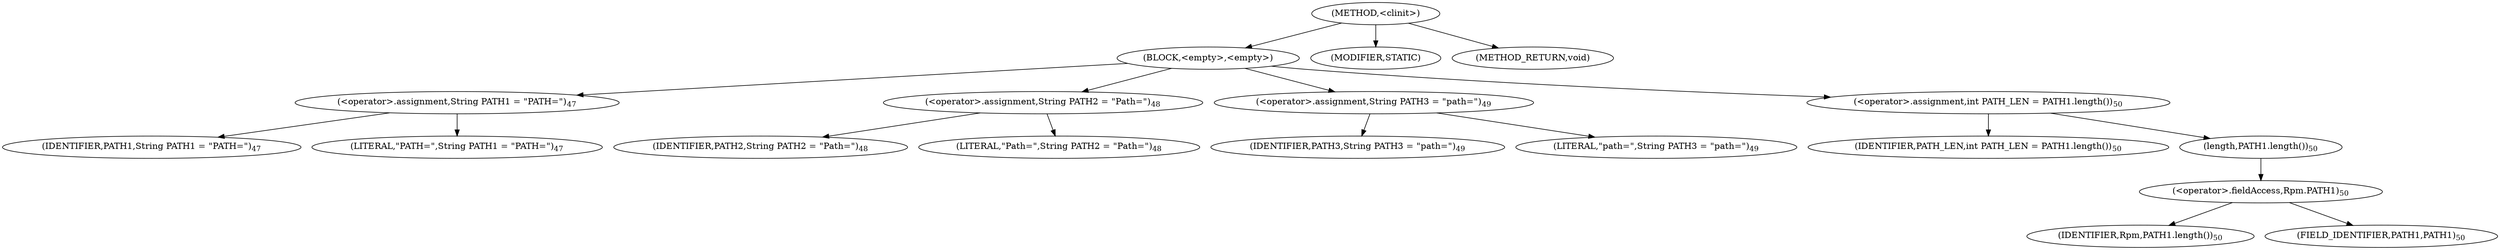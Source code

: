 digraph "&lt;clinit&gt;" {  
"783" [label = <(METHOD,&lt;clinit&gt;)> ]
"784" [label = <(BLOCK,&lt;empty&gt;,&lt;empty&gt;)> ]
"785" [label = <(&lt;operator&gt;.assignment,String PATH1 = &quot;PATH=&quot;)<SUB>47</SUB>> ]
"786" [label = <(IDENTIFIER,PATH1,String PATH1 = &quot;PATH=&quot;)<SUB>47</SUB>> ]
"787" [label = <(LITERAL,&quot;PATH=&quot;,String PATH1 = &quot;PATH=&quot;)<SUB>47</SUB>> ]
"788" [label = <(&lt;operator&gt;.assignment,String PATH2 = &quot;Path=&quot;)<SUB>48</SUB>> ]
"789" [label = <(IDENTIFIER,PATH2,String PATH2 = &quot;Path=&quot;)<SUB>48</SUB>> ]
"790" [label = <(LITERAL,&quot;Path=&quot;,String PATH2 = &quot;Path=&quot;)<SUB>48</SUB>> ]
"791" [label = <(&lt;operator&gt;.assignment,String PATH3 = &quot;path=&quot;)<SUB>49</SUB>> ]
"792" [label = <(IDENTIFIER,PATH3,String PATH3 = &quot;path=&quot;)<SUB>49</SUB>> ]
"793" [label = <(LITERAL,&quot;path=&quot;,String PATH3 = &quot;path=&quot;)<SUB>49</SUB>> ]
"794" [label = <(&lt;operator&gt;.assignment,int PATH_LEN = PATH1.length())<SUB>50</SUB>> ]
"795" [label = <(IDENTIFIER,PATH_LEN,int PATH_LEN = PATH1.length())<SUB>50</SUB>> ]
"796" [label = <(length,PATH1.length())<SUB>50</SUB>> ]
"797" [label = <(&lt;operator&gt;.fieldAccess,Rpm.PATH1)<SUB>50</SUB>> ]
"798" [label = <(IDENTIFIER,Rpm,PATH1.length())<SUB>50</SUB>> ]
"799" [label = <(FIELD_IDENTIFIER,PATH1,PATH1)<SUB>50</SUB>> ]
"800" [label = <(MODIFIER,STATIC)> ]
"801" [label = <(METHOD_RETURN,void)> ]
  "783" -> "784" 
  "783" -> "800" 
  "783" -> "801" 
  "784" -> "785" 
  "784" -> "788" 
  "784" -> "791" 
  "784" -> "794" 
  "785" -> "786" 
  "785" -> "787" 
  "788" -> "789" 
  "788" -> "790" 
  "791" -> "792" 
  "791" -> "793" 
  "794" -> "795" 
  "794" -> "796" 
  "796" -> "797" 
  "797" -> "798" 
  "797" -> "799" 
}
